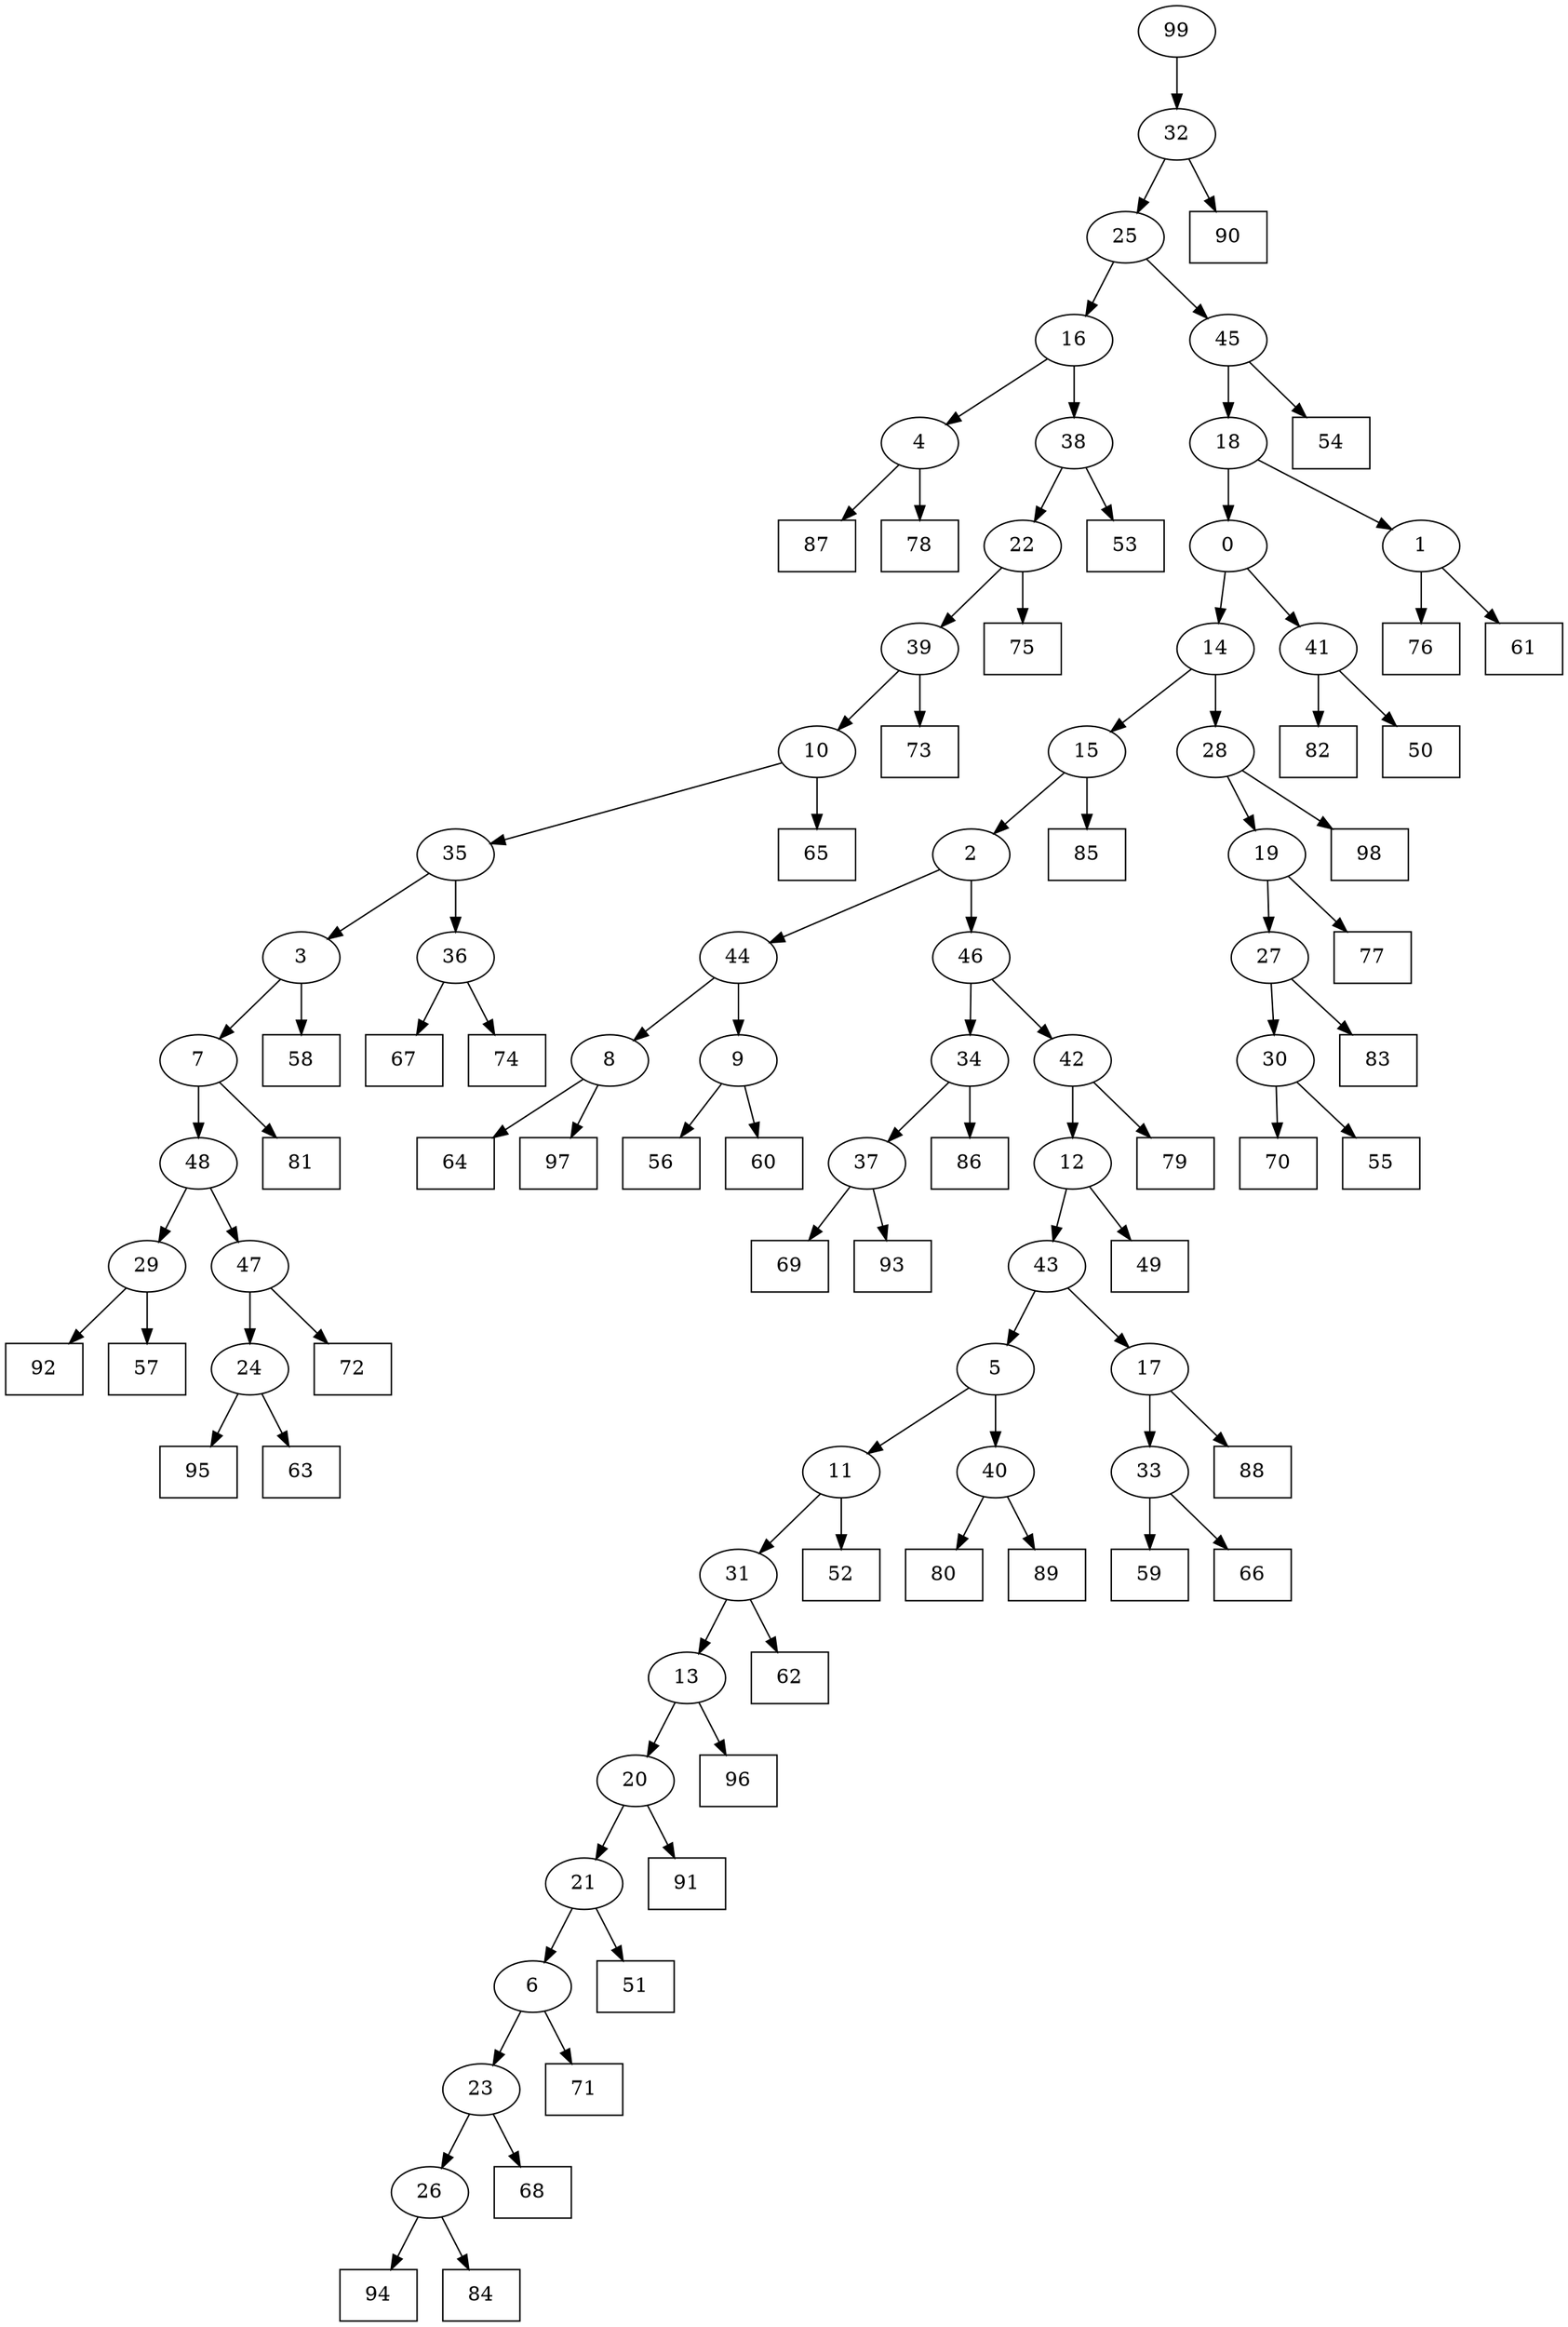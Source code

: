 digraph G {
0[label="0"];
1[label="1"];
2[label="2"];
3[label="3"];
4[label="4"];
5[label="5"];
6[label="6"];
7[label="7"];
8[label="8"];
9[label="9"];
10[label="10"];
11[label="11"];
12[label="12"];
13[label="13"];
14[label="14"];
15[label="15"];
16[label="16"];
17[label="17"];
18[label="18"];
19[label="19"];
20[label="20"];
21[label="21"];
22[label="22"];
23[label="23"];
24[label="24"];
25[label="25"];
26[label="26"];
27[label="27"];
28[label="28"];
29[label="29"];
30[label="30"];
31[label="31"];
32[label="32"];
33[label="33"];
34[label="34"];
35[label="35"];
36[label="36"];
37[label="37"];
38[label="38"];
39[label="39"];
40[label="40"];
41[label="41"];
42[label="42"];
43[label="43"];
44[label="44"];
45[label="45"];
46[label="46"];
47[label="47"];
48[label="48"];
49[shape=box,label="81"];
50[shape=box,label="80"];
51[shape=box,label="69"];
52[shape=box,label="53"];
53[shape=box,label="92"];
54[shape=box,label="76"];
55[shape=box,label="82"];
56[shape=box,label="59"];
57[shape=box,label="87"];
58[shape=box,label="66"];
59[shape=box,label="71"];
60[shape=box,label="73"];
61[shape=box,label="64"];
62[shape=box,label="72"];
63[shape=box,label="70"];
64[shape=box,label="95"];
65[shape=box,label="78"];
66[shape=box,label="79"];
67[shape=box,label="94"];
68[shape=box,label="67"];
69[shape=box,label="97"];
70[shape=box,label="90"];
71[shape=box,label="65"];
72[shape=box,label="84"];
73[shape=box,label="75"];
74[shape=box,label="89"];
75[shape=box,label="63"];
76[shape=box,label="83"];
77[shape=box,label="55"];
78[shape=box,label="57"];
79[shape=box,label="68"];
80[shape=box,label="56"];
81[shape=box,label="93"];
82[shape=box,label="54"];
83[shape=box,label="98"];
84[shape=box,label="88"];
85[shape=box,label="85"];
86[shape=box,label="74"];
87[shape=box,label="91"];
88[shape=box,label="50"];
89[shape=box,label="60"];
90[shape=box,label="58"];
91[shape=box,label="49"];
92[shape=box,label="62"];
93[shape=box,label="96"];
94[shape=box,label="86"];
95[shape=box,label="51"];
96[shape=box,label="61"];
97[shape=box,label="52"];
98[shape=box,label="77"];
99[label="99"];
40->74 ;
8->61 ;
17->84 ;
26->72 ;
39->60 ;
44->8 ;
21->95 ;
4->57 ;
42->66 ;
36->86 ;
15->2 ;
24->64 ;
13->93 ;
20->21 ;
32->70 ;
15->85 ;
40->50 ;
8->69 ;
10->35 ;
25->45 ;
28->83 ;
20->87 ;
47->24 ;
22->39 ;
47->62 ;
4->65 ;
11->31 ;
6->23 ;
23->79 ;
36->68 ;
9->80 ;
45->82 ;
17->33 ;
33->56 ;
39->10 ;
45->18 ;
48->47 ;
1->54 ;
5->11 ;
22->73 ;
35->36 ;
34->94 ;
25->16 ;
16->4 ;
19->98 ;
29->78 ;
7->49 ;
42->12 ;
30->63 ;
0->14 ;
18->1 ;
1->96 ;
5->40 ;
37->51 ;
9->89 ;
27->30 ;
30->77 ;
18->0 ;
43->5 ;
46->34 ;
99->32 ;
32->25 ;
24->75 ;
28->19 ;
23->26 ;
26->67 ;
31->92 ;
38->52 ;
14->28 ;
13->20 ;
31->13 ;
41->55 ;
10->71 ;
21->6 ;
6->59 ;
33->58 ;
48->29 ;
29->53 ;
2->44 ;
19->27 ;
27->76 ;
7->48 ;
16->38 ;
38->22 ;
11->97 ;
0->41 ;
41->88 ;
14->15 ;
35->3 ;
3->7 ;
44->9 ;
12->43 ;
43->17 ;
12->91 ;
2->46 ;
46->42 ;
3->90 ;
34->37 ;
37->81 ;
}
